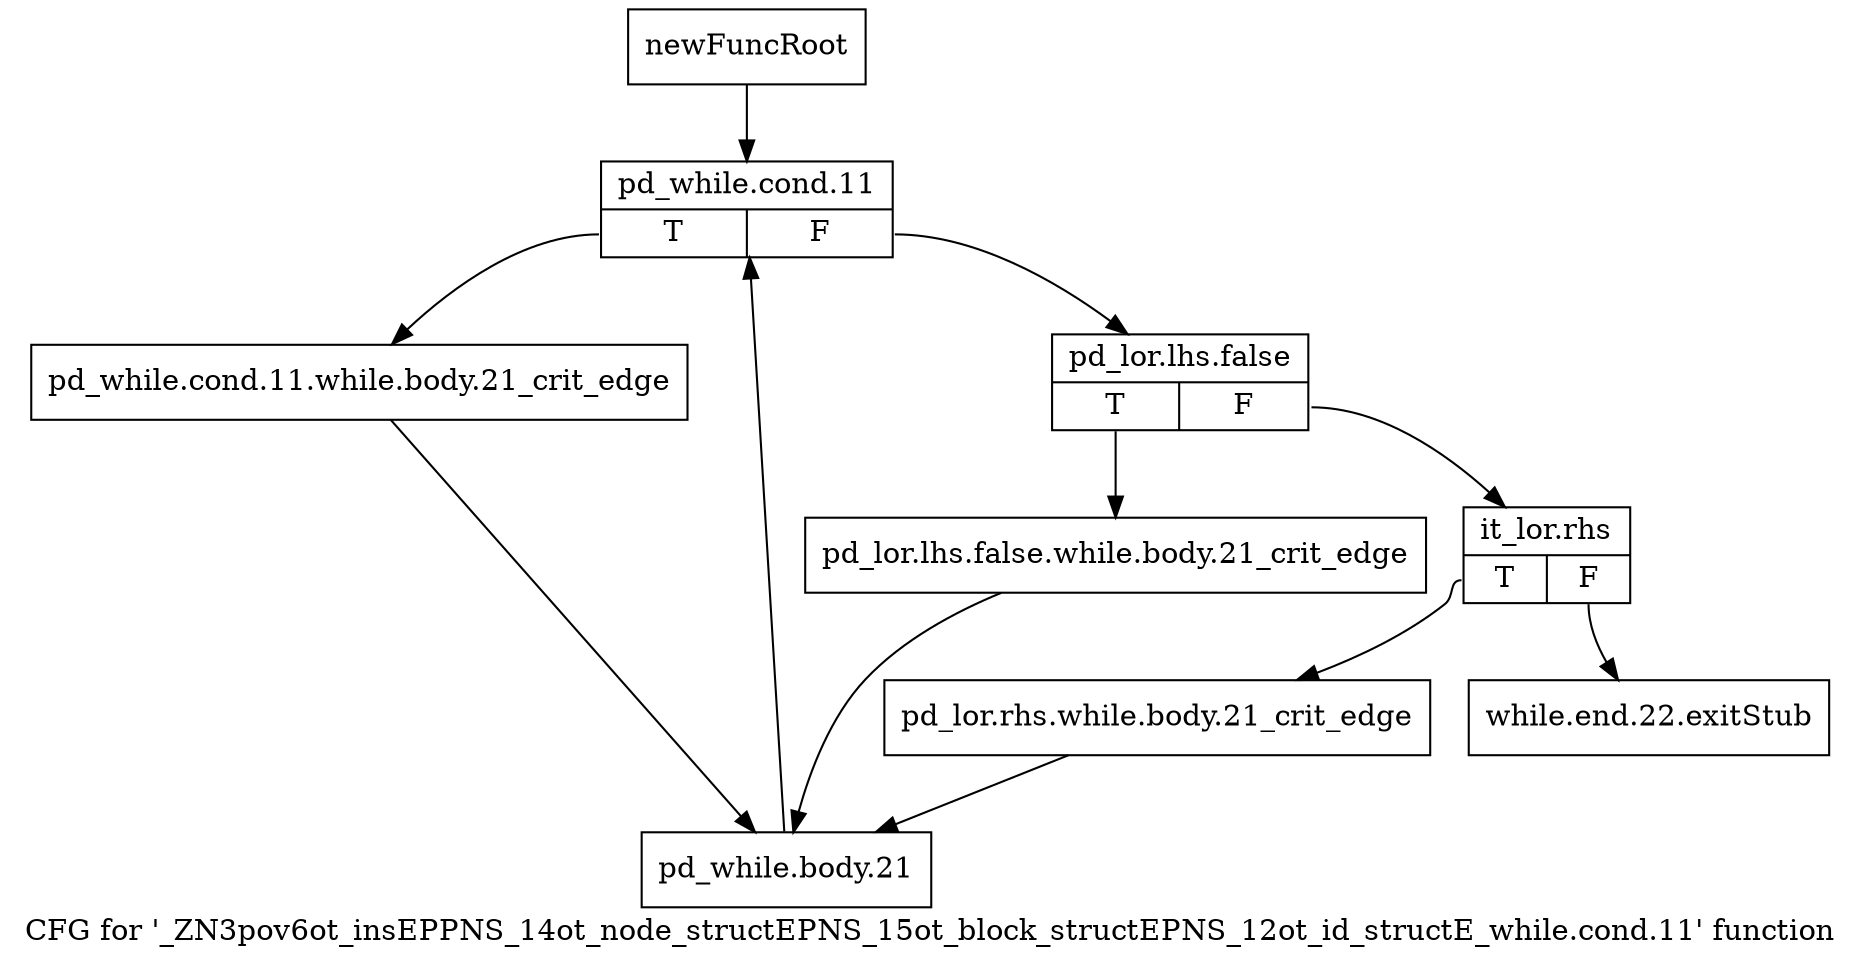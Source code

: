 digraph "CFG for '_ZN3pov6ot_insEPPNS_14ot_node_structEPNS_15ot_block_structEPNS_12ot_id_structE_while.cond.11' function" {
	label="CFG for '_ZN3pov6ot_insEPPNS_14ot_node_structEPNS_15ot_block_structEPNS_12ot_id_structE_while.cond.11' function";

	Node0x26d7ff0 [shape=record,label="{newFuncRoot}"];
	Node0x26d7ff0 -> Node0x26d8090;
	Node0x26d8040 [shape=record,label="{while.end.22.exitStub}"];
	Node0x26d8090 [shape=record,label="{pd_while.cond.11|{<s0>T|<s1>F}}"];
	Node0x26d8090:s0 -> Node0x26d8220;
	Node0x26d8090:s1 -> Node0x26d80e0;
	Node0x26d80e0 [shape=record,label="{pd_lor.lhs.false|{<s0>T|<s1>F}}"];
	Node0x26d80e0:s0 -> Node0x26d81d0;
	Node0x26d80e0:s1 -> Node0x26d8130;
	Node0x26d8130 [shape=record,label="{it_lor.rhs|{<s0>T|<s1>F}}"];
	Node0x26d8130:s0 -> Node0x26d8180;
	Node0x26d8130:s1 -> Node0x26d8040;
	Node0x26d8180 [shape=record,label="{pd_lor.rhs.while.body.21_crit_edge}"];
	Node0x26d8180 -> Node0x26d8270;
	Node0x26d81d0 [shape=record,label="{pd_lor.lhs.false.while.body.21_crit_edge}"];
	Node0x26d81d0 -> Node0x26d8270;
	Node0x26d8220 [shape=record,label="{pd_while.cond.11.while.body.21_crit_edge}"];
	Node0x26d8220 -> Node0x26d8270;
	Node0x26d8270 [shape=record,label="{pd_while.body.21}"];
	Node0x26d8270 -> Node0x26d8090;
}
